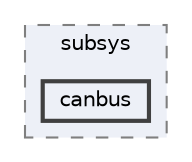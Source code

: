 digraph "build/zephyr/subsys/canbus"
{
 // LATEX_PDF_SIZE
  bgcolor="transparent";
  edge [fontname=Helvetica,fontsize=10,labelfontname=Helvetica,labelfontsize=10];
  node [fontname=Helvetica,fontsize=10,shape=box,height=0.2,width=0.4];
  compound=true
  subgraph clusterdir_fee2df84931cf9d66e516b35c2f3fff7 {
    graph [ bgcolor="#edf0f7", pencolor="grey50", label="subsys", fontname=Helvetica,fontsize=10 style="filled,dashed", URL="dir_fee2df84931cf9d66e516b35c2f3fff7.html",tooltip=""]
  dir_93d18ca7c3a343c4a21bc47641664a58 [label="canbus", fillcolor="#edf0f7", color="grey25", style="filled,bold", URL="dir_93d18ca7c3a343c4a21bc47641664a58.html",tooltip=""];
  }
}
